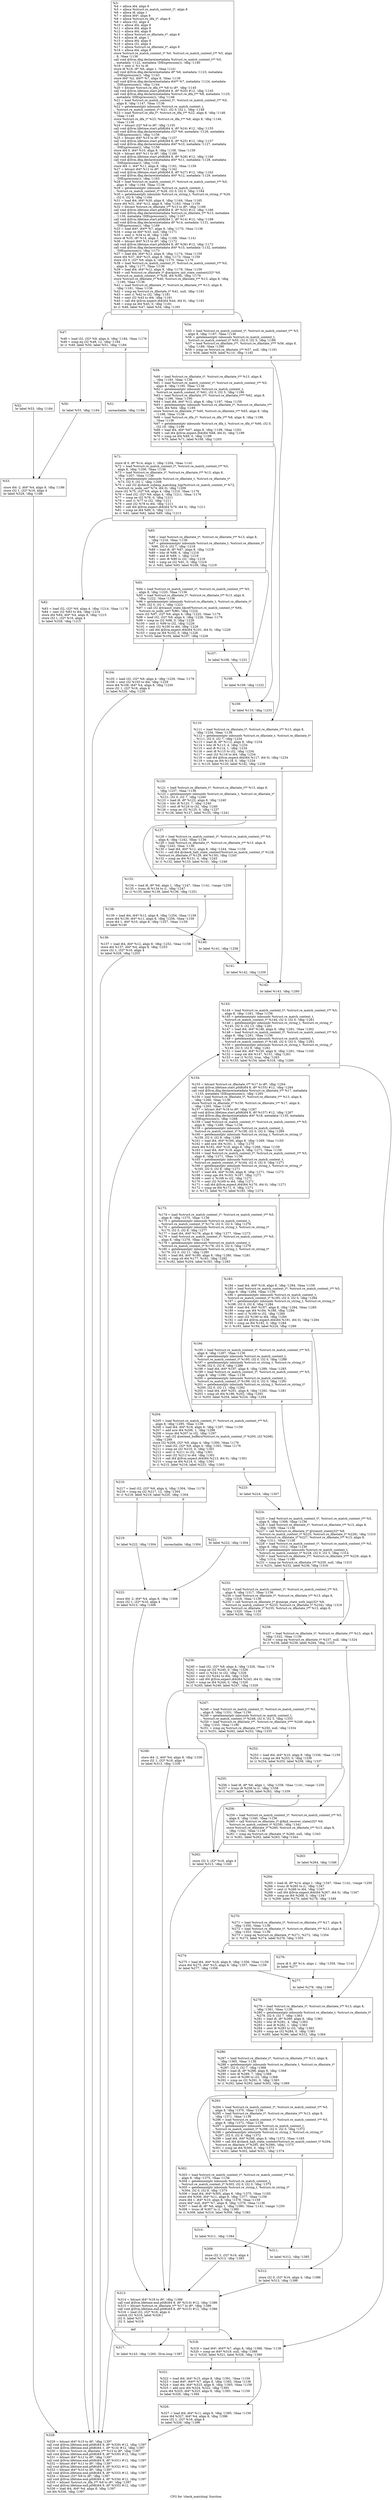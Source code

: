 digraph "CFG for 'check_matching' function" {
	label="CFG for 'check_matching' function";

	Node0xde65c0 [shape=record,label="{%3:\l  %4 = alloca i64, align 8\l  %5 = alloca %struct.re_match_context_t*, align 8\l  %6 = alloca i8, align 1\l  %7 = alloca i64*, align 8\l  %8 = alloca %struct.re_dfa_t*, align 8\l  %9 = alloca i32, align 4\l  %10 = alloca i64, align 8\l  %11 = alloca i64, align 8\l  %12 = alloca i64, align 8\l  %13 = alloca %struct.re_dfastate_t*, align 8\l  %14 = alloca i8, align 1\l  %15 = alloca i64, align 8\l  %16 = alloca i32, align 4\l  %17 = alloca %struct.re_dfastate_t*, align 8\l  %18 = alloca i64, align 8\l  store %struct.re_match_context_t* %0, %struct.re_match_context_t** %5, align\l... 8, !tbaa !1136\l  call void @llvm.dbg.declare(metadata %struct.re_match_context_t** %5,\l... metadata !1122, metadata !DIExpression()), !dbg !1140\l  %19 = zext i1 %1 to i8\l  store i8 %19, i8* %6, align 1, !tbaa !1141\l  call void @llvm.dbg.declare(metadata i8* %6, metadata !1123, metadata\l... !DIExpression()), !dbg !1143\l  store i64* %2, i64** %7, align 8, !tbaa !1136\l  call void @llvm.dbg.declare(metadata i64** %7, metadata !1124, metadata\l... !DIExpression()), !dbg !1144\l  %20 = bitcast %struct.re_dfa_t** %8 to i8*, !dbg !1145\l  call void @llvm.lifetime.start.p0i8(i64 8, i8* %20) #12, !dbg !1145\l  call void @llvm.dbg.declare(metadata %struct.re_dfa_t** %8, metadata !1125,\l... metadata !DIExpression()), !dbg !1146\l  %21 = load %struct.re_match_context_t*, %struct.re_match_context_t** %5,\l... align 8, !dbg !1147, !tbaa !1136\l  %22 = getelementptr inbounds %struct.re_match_context_t,\l... %struct.re_match_context_t* %21, i32 0, i32 1, !dbg !1148\l  %23 = load %struct.re_dfa_t*, %struct.re_dfa_t** %22, align 8, !dbg !1148,\l... !tbaa !1149\l  store %struct.re_dfa_t* %23, %struct.re_dfa_t** %8, align 8, !dbg !1146,\l... !tbaa !1136\l  %24 = bitcast i32* %9 to i8*, !dbg !1155\l  call void @llvm.lifetime.start.p0i8(i64 4, i8* %24) #12, !dbg !1155\l  call void @llvm.dbg.declare(metadata i32* %9, metadata !1126, metadata\l... !DIExpression()), !dbg !1156\l  %25 = bitcast i64* %10 to i8*, !dbg !1157\l  call void @llvm.lifetime.start.p0i8(i64 8, i8* %25) #12, !dbg !1157\l  call void @llvm.dbg.declare(metadata i64* %10, metadata !1127, metadata\l... !DIExpression()), !dbg !1158\l  store i64 0, i64* %10, align 8, !dbg !1158, !tbaa !1159\l  %26 = bitcast i64* %11 to i8*, !dbg !1160\l  call void @llvm.lifetime.start.p0i8(i64 8, i8* %26) #12, !dbg !1160\l  call void @llvm.dbg.declare(metadata i64* %11, metadata !1128, metadata\l... !DIExpression()), !dbg !1161\l  store i64 -1, i64* %11, align 8, !dbg !1161, !tbaa !1159\l  %27 = bitcast i64* %12 to i8*, !dbg !1162\l  call void @llvm.lifetime.start.p0i8(i64 8, i8* %27) #12, !dbg !1162\l  call void @llvm.dbg.declare(metadata i64* %12, metadata !1129, metadata\l... !DIExpression()), !dbg !1163\l  %28 = load %struct.re_match_context_t*, %struct.re_match_context_t** %5,\l... align 8, !dbg !1164, !tbaa !1136\l  %29 = getelementptr inbounds %struct.re_match_context_t,\l... %struct.re_match_context_t* %28, i32 0, i32 0, !dbg !1164\l  %30 = getelementptr inbounds %struct.re_string_t, %struct.re_string_t* %29,\l... i32 0, i32 9, !dbg !1164\l  %31 = load i64, i64* %30, align 8, !dbg !1164, !tbaa !1165\l  store i64 %31, i64* %12, align 8, !dbg !1163, !tbaa !1159\l  %32 = bitcast %struct.re_dfastate_t** %13 to i8*, !dbg !1166\l  call void @llvm.lifetime.start.p0i8(i64 8, i8* %32) #12, !dbg !1166\l  call void @llvm.dbg.declare(metadata %struct.re_dfastate_t** %13, metadata\l... !1130, metadata !DIExpression()), !dbg !1167\l  call void @llvm.lifetime.start.p0i8(i64 1, i8* %14) #12, !dbg !1168\l  call void @llvm.dbg.declare(metadata i8* %14, metadata !1131, metadata\l... !DIExpression()), !dbg !1169\l  %33 = load i64*, i64** %7, align 8, !dbg !1170, !tbaa !1136\l  %34 = icmp ne i64* %33, null, !dbg !1171\l  %35 = zext i1 %34 to i8, !dbg !1169\l  store i8 %35, i8* %14, align 1, !dbg !1169, !tbaa !1141\l  %36 = bitcast i64* %15 to i8*, !dbg !1172\l  call void @llvm.lifetime.start.p0i8(i64 8, i8* %36) #12, !dbg !1172\l  call void @llvm.dbg.declare(metadata i64* %15, metadata !1132, metadata\l... !DIExpression()), !dbg !1173\l  %37 = load i64, i64* %12, align 8, !dbg !1174, !tbaa !1159\l  store i64 %37, i64* %15, align 8, !dbg !1173, !tbaa !1159\l  store i32 0, i32* %9, align 4, !dbg !1175, !tbaa !1176\l  %38 = load %struct.re_match_context_t*, %struct.re_match_context_t** %5,\l... align 8, !dbg !1177, !tbaa !1136\l  %39 = load i64, i64* %12, align 8, !dbg !1178, !tbaa !1159\l  %40 = call %struct.re_dfastate_t* @acquire_init_state_context(i32* %9,\l... %struct.re_match_context_t* %38, i64 %39), !dbg !1179\l  store %struct.re_dfastate_t* %40, %struct.re_dfastate_t** %13, align 8, !dbg\l... !1180, !tbaa !1136\l  %41 = load %struct.re_dfastate_t*, %struct.re_dfastate_t** %13, align 8,\l... !dbg !1181, !tbaa !1136\l  %42 = icmp eq %struct.re_dfastate_t* %41, null, !dbg !1181\l  %43 = zext i1 %42 to i32, !dbg !1181\l  %44 = sext i32 %43 to i64, !dbg !1181\l  %45 = call i64 @llvm.expect.i64(i64 %44, i64 0), !dbg !1181\l  %46 = icmp ne i64 %45, 0, !dbg !1181\l  br i1 %46, label %47, label %54, !dbg !1183\l|{<s0>T|<s1>F}}"];
	Node0xde65c0:s0 -> Node0xdb6fd0;
	Node0xde65c0:s1 -> Node0xde6610;
	Node0xdb6fd0 [shape=record,label="{%47:\l\l  %48 = load i32, i32* %9, align 4, !dbg !1184, !tbaa !1176\l  %49 = icmp eq i32 %48, 12, !dbg !1184\l  br i1 %49, label %50, label %51, !dbg !1184\l|{<s0>T|<s1>F}}"];
	Node0xdb6fd0:s0 -> Node0xdb7020;
	Node0xdb6fd0:s1 -> Node0xdb7070;
	Node0xdb7020 [shape=record,label="{%50:\l\l  br label %53, !dbg !1184\l}"];
	Node0xdb7020 -> Node0xdb7110;
	Node0xdb7070 [shape=record,label="{%51:\l\l  unreachable, !dbg !1184\l}"];
	Node0xdb70c0 [shape=record,label="{%52:                                                  \l  br label %53, !dbg !1184\l}"];
	Node0xdb70c0 -> Node0xdb7110;
	Node0xdb7110 [shape=record,label="{%53:\l\l  store i64 -2, i64* %4, align 8, !dbg !1186\l  store i32 1, i32* %16, align 4\l  br label %328, !dbg !1186\l}"];
	Node0xdb7110 -> Node0xde78d0;
	Node0xde6610 [shape=record,label="{%54:\l\l  %55 = load %struct.re_match_context_t*, %struct.re_match_context_t** %5,\l... align 8, !dbg !1187, !tbaa !1136\l  %56 = getelementptr inbounds %struct.re_match_context_t,\l... %struct.re_match_context_t* %55, i32 0, i32 5, !dbg !1189\l  %57 = load %struct.re_dfastate_t**, %struct.re_dfastate_t*** %56, align 8,\l... !dbg !1189, !tbaa !1190\l  %58 = icmp ne %struct.re_dfastate_t** %57, null, !dbg !1191\l  br i1 %58, label %59, label %110, !dbg !1192\l|{<s0>T|<s1>F}}"];
	Node0xde6610:s0 -> Node0xde6660;
	Node0xde6610:s1 -> Node0xde6930;
	Node0xde6660 [shape=record,label="{%59:\l\l  %60 = load %struct.re_dfastate_t*, %struct.re_dfastate_t** %13, align 8,\l... !dbg !1193, !tbaa !1136\l  %61 = load %struct.re_match_context_t*, %struct.re_match_context_t** %5,\l... align 8, !dbg !1195, !tbaa !1136\l  %62 = getelementptr inbounds %struct.re_match_context_t,\l... %struct.re_match_context_t* %61, i32 0, i32 5, !dbg !1196\l  %63 = load %struct.re_dfastate_t**, %struct.re_dfastate_t*** %62, align 8,\l... !dbg !1196, !tbaa !1190\l  %64 = load i64, i64* %12, align 8, !dbg !1197, !tbaa !1159\l  %65 = getelementptr inbounds %struct.re_dfastate_t*, %struct.re_dfastate_t**\l... %63, i64 %64, !dbg !1195\l  store %struct.re_dfastate_t* %60, %struct.re_dfastate_t** %65, align 8, !dbg\l... !1198, !tbaa !1136\l  %66 = load %struct.re_dfa_t*, %struct.re_dfa_t** %8, align 8, !dbg !1199,\l... !tbaa !1136\l  %67 = getelementptr inbounds %struct.re_dfa_t, %struct.re_dfa_t* %66, i32 0,\l... i32 19, !dbg !1199\l  %68 = load i64, i64* %67, align 8, !dbg !1199, !tbaa !1201\l  %69 = call i64 @llvm.expect.i64(i64 %68, i64 0), !dbg !1199\l  %70 = icmp ne i64 %69, 0, !dbg !1199\l  br i1 %70, label %71, label %109, !dbg !1203\l|{<s0>T|<s1>F}}"];
	Node0xde6660:s0 -> Node0xde66b0;
	Node0xde6660:s1 -> Node0xde68e0;
	Node0xde66b0 [shape=record,label="{%71:\l\l  store i8 0, i8* %14, align 1, !dbg !1204, !tbaa !1141\l  %72 = load %struct.re_match_context_t*, %struct.re_match_context_t** %5,\l... align 8, !dbg !1206, !tbaa !1136\l  %73 = load %struct.re_dfastate_t*, %struct.re_dfastate_t** %13, align 8,\l... !dbg !1207, !tbaa !1136\l  %74 = getelementptr inbounds %struct.re_dfastate_t, %struct.re_dfastate_t*\l... %73, i32 0, i32 1, !dbg !1208\l  %75 = call i32 @check_subexp_matching_top(%struct.re_match_context_t* %72,\l... %struct.re_node_set* %74, i64 0), !dbg !1209\l  store i32 %75, i32* %9, align 4, !dbg !1210, !tbaa !1176\l  %76 = load i32, i32* %9, align 4, !dbg !1211, !tbaa !1176\l  %77 = icmp ne i32 %76, 0, !dbg !1211\l  %78 = zext i1 %77 to i32, !dbg !1211\l  %79 = sext i32 %78 to i64, !dbg !1211\l  %80 = call i64 @llvm.expect.i64(i64 %79, i64 0), !dbg !1211\l  %81 = icmp ne i64 %80, 0, !dbg !1211\l  br i1 %81, label %82, label %85, !dbg !1213\l|{<s0>T|<s1>F}}"];
	Node0xde66b0:s0 -> Node0xde6700;
	Node0xde66b0:s1 -> Node0xde6750;
	Node0xde6700 [shape=record,label="{%82:\l\l  %83 = load i32, i32* %9, align 4, !dbg !1214, !tbaa !1176\l  %84 = sext i32 %83 to i64, !dbg !1214\l  store i64 %84, i64* %4, align 8, !dbg !1215\l  store i32 1, i32* %16, align 4\l  br label %328, !dbg !1215\l}"];
	Node0xde6700 -> Node0xde78d0;
	Node0xde6750 [shape=record,label="{%85:\l\l  %86 = load %struct.re_dfastate_t*, %struct.re_dfastate_t** %13, align 8,\l... !dbg !1216, !tbaa !1136\l  %87 = getelementptr inbounds %struct.re_dfastate_t, %struct.re_dfastate_t*\l... %86, i32 0, i32 7, !dbg !1218\l  %88 = load i8, i8* %87, align 8, !dbg !1218\l  %89 = lshr i8 %88, 6, !dbg !1218\l  %90 = and i8 %89, 1, !dbg !1218\l  %91 = zext i8 %90 to i32, !dbg !1218\l  %92 = icmp ne i32 %91, 0, !dbg !1216\l  br i1 %92, label %93, label %108, !dbg !1219\l|{<s0>T|<s1>F}}"];
	Node0xde6750:s0 -> Node0xde67a0;
	Node0xde6750:s1 -> Node0xde6890;
	Node0xde67a0 [shape=record,label="{%93:\l\l  %94 = load %struct.re_match_context_t*, %struct.re_match_context_t** %5,\l... align 8, !dbg !1220, !tbaa !1136\l  %95 = load %struct.re_dfastate_t*, %struct.re_dfastate_t** %13, align 8,\l... !dbg !1222, !tbaa !1136\l  %96 = getelementptr inbounds %struct.re_dfastate_t, %struct.re_dfastate_t*\l... %95, i32 0, i32 1, !dbg !1223\l  %97 = call i32 @transit_state_bkref(%struct.re_match_context_t* %94,\l... %struct.re_node_set* %96), !dbg !1224\l  store i32 %97, i32* %9, align 4, !dbg !1225, !tbaa !1176\l  %98 = load i32, i32* %9, align 4, !dbg !1226, !tbaa !1176\l  %99 = icmp ne i32 %98, 0, !dbg !1226\l  %100 = zext i1 %99 to i32, !dbg !1226\l  %101 = sext i32 %100 to i64, !dbg !1226\l  %102 = call i64 @llvm.expect.i64(i64 %101, i64 0), !dbg !1226\l  %103 = icmp ne i64 %102, 0, !dbg !1226\l  br i1 %103, label %104, label %107, !dbg !1228\l|{<s0>T|<s1>F}}"];
	Node0xde67a0:s0 -> Node0xde67f0;
	Node0xde67a0:s1 -> Node0xde6840;
	Node0xde67f0 [shape=record,label="{%104:\l\l  %105 = load i32, i32* %9, align 4, !dbg !1229, !tbaa !1176\l  %106 = sext i32 %105 to i64, !dbg !1229\l  store i64 %106, i64* %4, align 8, !dbg !1230\l  store i32 1, i32* %16, align 4\l  br label %328, !dbg !1230\l}"];
	Node0xde67f0 -> Node0xde78d0;
	Node0xde6840 [shape=record,label="{%107:\l\l  br label %108, !dbg !1231\l}"];
	Node0xde6840 -> Node0xde6890;
	Node0xde6890 [shape=record,label="{%108:\l\l  br label %109, !dbg !1232\l}"];
	Node0xde6890 -> Node0xde68e0;
	Node0xde68e0 [shape=record,label="{%109:\l\l  br label %110, !dbg !1233\l}"];
	Node0xde68e0 -> Node0xde6930;
	Node0xde6930 [shape=record,label="{%110:\l\l  %111 = load %struct.re_dfastate_t*, %struct.re_dfastate_t** %13, align 8,\l... !dbg !1234, !tbaa !1136\l  %112 = getelementptr inbounds %struct.re_dfastate_t, %struct.re_dfastate_t*\l... %111, i32 0, i32 7, !dbg !1234\l  %113 = load i8, i8* %112, align 8, !dbg !1234\l  %114 = lshr i8 %113, 4, !dbg !1234\l  %115 = and i8 %114, 1, !dbg !1234\l  %116 = zext i8 %115 to i32, !dbg !1234\l  %117 = zext i32 %116 to i64, !dbg !1234\l  %118 = call i64 @llvm.expect.i64(i64 %117, i64 0), !dbg !1234\l  %119 = icmp ne i64 %118, 0, !dbg !1234\l  br i1 %119, label %120, label %142, !dbg !1236\l|{<s0>T|<s1>F}}"];
	Node0xde6930:s0 -> Node0xde6980;
	Node0xde6930:s1 -> Node0xde6bb0;
	Node0xde6980 [shape=record,label="{%120:\l\l  %121 = load %struct.re_dfastate_t*, %struct.re_dfastate_t** %13, align 8,\l... !dbg !1237, !tbaa !1136\l  %122 = getelementptr inbounds %struct.re_dfastate_t, %struct.re_dfastate_t*\l... %121, i32 0, i32 7, !dbg !1240\l  %123 = load i8, i8* %122, align 8, !dbg !1240\l  %124 = lshr i8 %123, 7, !dbg !1240\l  %125 = zext i8 %124 to i32, !dbg !1240\l  %126 = icmp ne i32 %125, 0, !dbg !1237\l  br i1 %126, label %127, label %133, !dbg !1241\l|{<s0>T|<s1>F}}"];
	Node0xde6980:s0 -> Node0xde69d0;
	Node0xde6980:s1 -> Node0xde6a20;
	Node0xde69d0 [shape=record,label="{%127:\l\l  %128 = load %struct.re_match_context_t*, %struct.re_match_context_t** %5,\l... align 8, !dbg !1242, !tbaa !1136\l  %129 = load %struct.re_dfastate_t*, %struct.re_dfastate_t** %13, align 8,\l... !dbg !1243, !tbaa !1136\l  %130 = load i64, i64* %12, align 8, !dbg !1244, !tbaa !1159\l  %131 = call i64 @check_halt_state_context(%struct.re_match_context_t* %128,\l... %struct.re_dfastate_t* %129, i64 %130), !dbg !1245\l  %132 = icmp ne i64 %131, 0, !dbg !1245\l  br i1 %132, label %133, label %141, !dbg !1246\l|{<s0>T|<s1>F}}"];
	Node0xde69d0:s0 -> Node0xde6a20;
	Node0xde69d0:s1 -> Node0xde6b60;
	Node0xde6a20 [shape=record,label="{%133:\l\l  %134 = load i8, i8* %6, align 1, !dbg !1247, !tbaa !1141, !range !1250\l  %135 = trunc i8 %134 to i1, !dbg !1247\l  br i1 %135, label %138, label %136, !dbg !1251\l|{<s0>T|<s1>F}}"];
	Node0xde6a20:s0 -> Node0xde6ac0;
	Node0xde6a20:s1 -> Node0xde6a70;
	Node0xde6a70 [shape=record,label="{%136:\l\l  %137 = load i64, i64* %12, align 8, !dbg !1252, !tbaa !1159\l  store i64 %137, i64* %4, align 8, !dbg !1253\l  store i32 1, i32* %16, align 4\l  br label %328, !dbg !1253\l}"];
	Node0xde6a70 -> Node0xde78d0;
	Node0xde6ac0 [shape=record,label="{%138:\l\l  %139 = load i64, i64* %12, align 8, !dbg !1254, !tbaa !1159\l  store i64 %139, i64* %11, align 8, !dbg !1256, !tbaa !1159\l  store i64 1, i64* %10, align 8, !dbg !1257, !tbaa !1159\l  br label %140\l}"];
	Node0xde6ac0 -> Node0xde6b10;
	Node0xde6b10 [shape=record,label="{%140:\l\l  br label %141, !dbg !1258\l}"];
	Node0xde6b10 -> Node0xde6b60;
	Node0xde6b60 [shape=record,label="{%141:\l\l  br label %142, !dbg !1259\l}"];
	Node0xde6b60 -> Node0xde6bb0;
	Node0xde6bb0 [shape=record,label="{%142:\l\l  br label %143, !dbg !1260\l}"];
	Node0xde6bb0 -> Node0xde6c00;
	Node0xde6c00 [shape=record,label="{%143:\l\l  %144 = load %struct.re_match_context_t*, %struct.re_match_context_t** %5,\l... align 8, !dbg !1261, !tbaa !1136\l  %145 = getelementptr inbounds %struct.re_match_context_t,\l... %struct.re_match_context_t* %144, i32 0, i32 0, !dbg !1261\l  %146 = getelementptr inbounds %struct.re_string_t, %struct.re_string_t*\l... %145, i32 0, i32 13, !dbg !1261\l  %147 = load i64, i64* %146, align 8, !dbg !1261, !tbaa !1262\l  %148 = load %struct.re_match_context_t*, %struct.re_match_context_t** %5,\l... align 8, !dbg !1261, !tbaa !1136\l  %149 = getelementptr inbounds %struct.re_match_context_t,\l... %struct.re_match_context_t* %148, i32 0, i32 0, !dbg !1261\l  %150 = getelementptr inbounds %struct.re_string_t, %struct.re_string_t*\l... %149, i32 0, i32 9, !dbg !1261\l  %151 = load i64, i64* %150, align 8, !dbg !1261, !tbaa !1165\l  %152 = icmp sle i64 %147, %151, !dbg !1261\l  %153 = xor i1 %152, true, !dbg !1263\l  br i1 %153, label %154, label %318, !dbg !1260\l|{<s0>T|<s1>F}}"];
	Node0xde6c00:s0 -> Node0xde6c50;
	Node0xde6c00:s1 -> Node0xde77e0;
	Node0xde6c50 [shape=record,label="{%154:\l\l  %155 = bitcast %struct.re_dfastate_t** %17 to i8*, !dbg !1264\l  call void @llvm.lifetime.start.p0i8(i64 8, i8* %155) #12, !dbg !1264\l  call void @llvm.dbg.declare(metadata %struct.re_dfastate_t** %17, metadata\l... !1133, metadata !DIExpression()), !dbg !1265\l  %156 = load %struct.re_dfastate_t*, %struct.re_dfastate_t** %13, align 8,\l... !dbg !1266, !tbaa !1136\l  store %struct.re_dfastate_t* %156, %struct.re_dfastate_t** %17, align 8,\l... !dbg !1265, !tbaa !1136\l  %157 = bitcast i64* %18 to i8*, !dbg !1267\l  call void @llvm.lifetime.start.p0i8(i64 8, i8* %157) #12, !dbg !1267\l  call void @llvm.dbg.declare(metadata i64* %18, metadata !1135, metadata\l... !DIExpression()), !dbg !1268\l  %158 = load %struct.re_match_context_t*, %struct.re_match_context_t** %5,\l... align 8, !dbg !1269, !tbaa !1136\l  %159 = getelementptr inbounds %struct.re_match_context_t,\l... %struct.re_match_context_t* %158, i32 0, i32 0, !dbg !1269\l  %160 = getelementptr inbounds %struct.re_string_t, %struct.re_string_t*\l... %159, i32 0, i32 9, !dbg !1269\l  %161 = load i64, i64* %160, align 8, !dbg !1269, !tbaa !1165\l  %162 = add nsw i64 %161, 1, !dbg !1270\l  store i64 %162, i64* %18, align 8, !dbg !1268, !tbaa !1159\l  %163 = load i64, i64* %18, align 8, !dbg !1271, !tbaa !1159\l  %164 = load %struct.re_match_context_t*, %struct.re_match_context_t** %5,\l... align 8, !dbg !1271, !tbaa !1136\l  %165 = getelementptr inbounds %struct.re_match_context_t,\l... %struct.re_match_context_t* %164, i32 0, i32 0, !dbg !1271\l  %166 = getelementptr inbounds %struct.re_string_t, %struct.re_string_t*\l... %165, i32 0, i32 8, !dbg !1271\l  %167 = load i64, i64* %166, align 8, !dbg !1271, !tbaa !1273\l  %168 = icmp sge i64 %163, %167, !dbg !1271\l  %169 = zext i1 %168 to i32, !dbg !1271\l  %170 = sext i32 %169 to i64, !dbg !1271\l  %171 = call i64 @llvm.expect.i64(i64 %170, i64 0), !dbg !1271\l  %172 = icmp ne i64 %171, 0, !dbg !1271\l  br i1 %172, label %173, label %183, !dbg !1274\l|{<s0>T|<s1>F}}"];
	Node0xde6c50:s0 -> Node0xde6ca0;
	Node0xde6c50:s1 -> Node0xde6cf0;
	Node0xde6ca0 [shape=record,label="{%173:\l\l  %174 = load %struct.re_match_context_t*, %struct.re_match_context_t** %5,\l... align 8, !dbg !1275, !tbaa !1136\l  %175 = getelementptr inbounds %struct.re_match_context_t,\l... %struct.re_match_context_t* %174, i32 0, i32 0, !dbg !1276\l  %176 = getelementptr inbounds %struct.re_string_t, %struct.re_string_t*\l... %175, i32 0, i32 8, !dbg !1277\l  %177 = load i64, i64* %176, align 8, !dbg !1277, !tbaa !1273\l  %178 = load %struct.re_match_context_t*, %struct.re_match_context_t** %5,\l... align 8, !dbg !1278, !tbaa !1136\l  %179 = getelementptr inbounds %struct.re_match_context_t,\l... %struct.re_match_context_t* %178, i32 0, i32 0, !dbg !1279\l  %180 = getelementptr inbounds %struct.re_string_t, %struct.re_string_t*\l... %179, i32 0, i32 11, !dbg !1280\l  %181 = load i64, i64* %180, align 8, !dbg !1280, !tbaa !1281\l  %182 = icmp slt i64 %177, %181, !dbg !1282\l  br i1 %182, label %204, label %183, !dbg !1283\l|{<s0>T|<s1>F}}"];
	Node0xde6ca0:s0 -> Node0xde6d90;
	Node0xde6ca0:s1 -> Node0xde6cf0;
	Node0xde6cf0 [shape=record,label="{%183:\l\l  %184 = load i64, i64* %18, align 8, !dbg !1284, !tbaa !1159\l  %185 = load %struct.re_match_context_t*, %struct.re_match_context_t** %5,\l... align 8, !dbg !1284, !tbaa !1136\l  %186 = getelementptr inbounds %struct.re_match_context_t,\l... %struct.re_match_context_t* %185, i32 0, i32 0, !dbg !1284\l  %187 = getelementptr inbounds %struct.re_string_t, %struct.re_string_t*\l... %186, i32 0, i32 6, !dbg !1284\l  %188 = load i64, i64* %187, align 8, !dbg !1284, !tbaa !1285\l  %189 = icmp sge i64 %184, %188, !dbg !1284\l  %190 = zext i1 %189 to i32, !dbg !1284\l  %191 = sext i32 %190 to i64, !dbg !1284\l  %192 = call i64 @llvm.expect.i64(i64 %191, i64 0), !dbg !1284\l  %193 = icmp ne i64 %192, 0, !dbg !1284\l  br i1 %193, label %194, label %224, !dbg !1286\l|{<s0>T|<s1>F}}"];
	Node0xde6cf0:s0 -> Node0xde6d40;
	Node0xde6cf0:s1 -> Node0xde6fc0;
	Node0xde6d40 [shape=record,label="{%194:\l\l  %195 = load %struct.re_match_context_t*, %struct.re_match_context_t** %5,\l... align 8, !dbg !1287, !tbaa !1136\l  %196 = getelementptr inbounds %struct.re_match_context_t,\l... %struct.re_match_context_t* %195, i32 0, i32 0, !dbg !1288\l  %197 = getelementptr inbounds %struct.re_string_t, %struct.re_string_t*\l... %196, i32 0, i32 6, !dbg !1289\l  %198 = load i64, i64* %197, align 8, !dbg !1289, !tbaa !1285\l  %199 = load %struct.re_match_context_t*, %struct.re_match_context_t** %5,\l... align 8, !dbg !1290, !tbaa !1136\l  %200 = getelementptr inbounds %struct.re_match_context_t,\l... %struct.re_match_context_t* %199, i32 0, i32 0, !dbg !1291\l  %201 = getelementptr inbounds %struct.re_string_t, %struct.re_string_t*\l... %200, i32 0, i32 11, !dbg !1292\l  %202 = load i64, i64* %201, align 8, !dbg !1292, !tbaa !1281\l  %203 = icmp slt i64 %198, %202, !dbg !1293\l  br i1 %203, label %204, label %224, !dbg !1294\l|{<s0>T|<s1>F}}"];
	Node0xde6d40:s0 -> Node0xde6d90;
	Node0xde6d40:s1 -> Node0xde6fc0;
	Node0xde6d90 [shape=record,label="{%204:\l\l  %205 = load %struct.re_match_context_t*, %struct.re_match_context_t** %5,\l... align 8, !dbg !1295, !tbaa !1136\l  %206 = load i64, i64* %18, align 8, !dbg !1297, !tbaa !1159\l  %207 = add nsw i64 %206, 1, !dbg !1298\l  %208 = trunc i64 %207 to i32, !dbg !1297\l  %209 = call i32 @extend_buffers(%struct.re_match_context_t* %205, i32 %208),\l... !dbg !1299\l  store i32 %209, i32* %9, align 4, !dbg !1300, !tbaa !1176\l  %210 = load i32, i32* %9, align 4, !dbg !1301, !tbaa !1176\l  %211 = icmp ne i32 %210, 0, !dbg !1301\l  %212 = zext i1 %211 to i32, !dbg !1301\l  %213 = sext i32 %212 to i64, !dbg !1301\l  %214 = call i64 @llvm.expect.i64(i64 %213, i64 0), !dbg !1301\l  %215 = icmp ne i64 %214, 0, !dbg !1301\l  br i1 %215, label %216, label %223, !dbg !1303\l|{<s0>T|<s1>F}}"];
	Node0xde6d90:s0 -> Node0xde6de0;
	Node0xde6d90:s1 -> Node0xde6f70;
	Node0xde6de0 [shape=record,label="{%216:\l\l  %217 = load i32, i32* %9, align 4, !dbg !1304, !tbaa !1176\l  %218 = icmp eq i32 %217, 12, !dbg !1304\l  br i1 %218, label %219, label %220, !dbg !1304\l|{<s0>T|<s1>F}}"];
	Node0xde6de0:s0 -> Node0xde6e30;
	Node0xde6de0:s1 -> Node0xde6e80;
	Node0xde6e30 [shape=record,label="{%219:\l\l  br label %222, !dbg !1304\l}"];
	Node0xde6e30 -> Node0xde6f20;
	Node0xde6e80 [shape=record,label="{%220:\l\l  unreachable, !dbg !1304\l}"];
	Node0xde6ed0 [shape=record,label="{%221:                                                  \l  br label %222, !dbg !1304\l}"];
	Node0xde6ed0 -> Node0xde6f20;
	Node0xde6f20 [shape=record,label="{%222:\l\l  store i64 -2, i64* %4, align 8, !dbg !1306\l  store i32 1, i32* %16, align 4\l  br label %313, !dbg !1306\l}"];
	Node0xde6f20 -> Node0xde7740;
	Node0xde6f70 [shape=record,label="{%223:\l\l  br label %224, !dbg !1307\l}"];
	Node0xde6f70 -> Node0xde6fc0;
	Node0xde6fc0 [shape=record,label="{%224:\l\l  %225 = load %struct.re_match_context_t*, %struct.re_match_context_t** %5,\l... align 8, !dbg !1308, !tbaa !1136\l  %226 = load %struct.re_dfastate_t*, %struct.re_dfastate_t** %13, align 8,\l... !dbg !1309, !tbaa !1136\l  %227 = call %struct.re_dfastate_t* @transit_state(i32* %9,\l... %struct.re_match_context_t* %225, %struct.re_dfastate_t* %226), !dbg !1310\l  store %struct.re_dfastate_t* %227, %struct.re_dfastate_t** %13, align 8,\l... !dbg !1311, !tbaa !1136\l  %228 = load %struct.re_match_context_t*, %struct.re_match_context_t** %5,\l... align 8, !dbg !1312, !tbaa !1136\l  %229 = getelementptr inbounds %struct.re_match_context_t,\l... %struct.re_match_context_t* %228, i32 0, i32 5, !dbg !1314\l  %230 = load %struct.re_dfastate_t**, %struct.re_dfastate_t*** %229, align 8,\l... !dbg !1314, !tbaa !1190\l  %231 = icmp ne %struct.re_dfastate_t** %230, null, !dbg !1315\l  br i1 %231, label %232, label %236, !dbg !1316\l|{<s0>T|<s1>F}}"];
	Node0xde6fc0:s0 -> Node0xde7010;
	Node0xde6fc0:s1 -> Node0xde7060;
	Node0xde7010 [shape=record,label="{%232:\l\l  %233 = load %struct.re_match_context_t*, %struct.re_match_context_t** %5,\l... align 8, !dbg !1317, !tbaa !1136\l  %234 = load %struct.re_dfastate_t*, %struct.re_dfastate_t** %13, align 8,\l... !dbg !1318, !tbaa !1136\l  %235 = call %struct.re_dfastate_t* @merge_state_with_log(i32* %9,\l... %struct.re_match_context_t* %233, %struct.re_dfastate_t* %234), !dbg !1319\l  store %struct.re_dfastate_t* %235, %struct.re_dfastate_t** %13, align 8,\l... !dbg !1320, !tbaa !1136\l  br label %236, !dbg !1321\l}"];
	Node0xde7010 -> Node0xde7060;
	Node0xde7060 [shape=record,label="{%236:\l\l  %237 = load %struct.re_dfastate_t*, %struct.re_dfastate_t** %13, align 8,\l... !dbg !1322, !tbaa !1136\l  %238 = icmp eq %struct.re_dfastate_t* %237, null, !dbg !1324\l  br i1 %238, label %239, label %264, !dbg !1325\l|{<s0>T|<s1>F}}"];
	Node0xde7060:s0 -> Node0xde70b0;
	Node0xde7060:s1 -> Node0xde7330;
	Node0xde70b0 [shape=record,label="{%239:\l\l  %240 = load i32, i32* %9, align 4, !dbg !1326, !tbaa !1176\l  %241 = icmp ne i32 %240, 0, !dbg !1326\l  %242 = zext i1 %241 to i32, !dbg !1326\l  %243 = sext i32 %242 to i64, !dbg !1326\l  %244 = call i64 @llvm.expect.i64(i64 %243, i64 0), !dbg !1326\l  %245 = icmp ne i64 %244, 0, !dbg !1326\l  br i1 %245, label %246, label %247, !dbg !1329\l|{<s0>T|<s1>F}}"];
	Node0xde70b0:s0 -> Node0xde7100;
	Node0xde70b0:s1 -> Node0xde7150;
	Node0xde7100 [shape=record,label="{%246:\l\l  store i64 -2, i64* %4, align 8, !dbg !1330\l  store i32 1, i32* %16, align 4\l  br label %313, !dbg !1330\l}"];
	Node0xde7100 -> Node0xde7740;
	Node0xde7150 [shape=record,label="{%247:\l\l  %248 = load %struct.re_match_context_t*, %struct.re_match_context_t** %5,\l... align 8, !dbg !1331, !tbaa !1136\l  %249 = getelementptr inbounds %struct.re_match_context_t,\l... %struct.re_match_context_t* %248, i32 0, i32 5, !dbg !1333\l  %250 = load %struct.re_dfastate_t**, %struct.re_dfastate_t*** %249, align 8,\l... !dbg !1333, !tbaa !1190\l  %251 = icmp eq %struct.re_dfastate_t** %250, null, !dbg !1334\l  br i1 %251, label %262, label %252, !dbg !1335\l|{<s0>T|<s1>F}}"];
	Node0xde7150:s0 -> Node0xde7290;
	Node0xde7150:s1 -> Node0xde71a0;
	Node0xde71a0 [shape=record,label="{%252:\l\l  %253 = load i64, i64* %10, align 8, !dbg !1336, !tbaa !1159\l  %254 = icmp ne i64 %253, 0, !dbg !1336\l  br i1 %254, label %255, label %258, !dbg !1337\l|{<s0>T|<s1>F}}"];
	Node0xde71a0:s0 -> Node0xde71f0;
	Node0xde71a0:s1 -> Node0xde7240;
	Node0xde71f0 [shape=record,label="{%255:\l\l  %256 = load i8, i8* %6, align 1, !dbg !1338, !tbaa !1141, !range !1250\l  %257 = trunc i8 %256 to i1, !dbg !1338\l  br i1 %257, label %258, label %262, !dbg !1339\l|{<s0>T|<s1>F}}"];
	Node0xde71f0:s0 -> Node0xde7240;
	Node0xde71f0:s1 -> Node0xde7290;
	Node0xde7240 [shape=record,label="{%258:\l\l  %259 = load %struct.re_match_context_t*, %struct.re_match_context_t** %5,\l... align 8, !dbg !1340, !tbaa !1136\l  %260 = call %struct.re_dfastate_t* @find_recover_state(i32* %9,\l... %struct.re_match_context_t* %259), !dbg !1341\l  store %struct.re_dfastate_t* %260, %struct.re_dfastate_t** %13, align 8,\l... !dbg !1342, !tbaa !1136\l  %261 = icmp eq %struct.re_dfastate_t* %260, null, !dbg !1343\l  br i1 %261, label %262, label %263, !dbg !1344\l|{<s0>T|<s1>F}}"];
	Node0xde7240:s0 -> Node0xde7290;
	Node0xde7240:s1 -> Node0xde72e0;
	Node0xde7290 [shape=record,label="{%262:\l\l  store i32 3, i32* %16, align 4\l  br label %313, !dbg !1345\l}"];
	Node0xde7290 -> Node0xde7740;
	Node0xde72e0 [shape=record,label="{%263:\l\l  br label %264, !dbg !1346\l}"];
	Node0xde72e0 -> Node0xde7330;
	Node0xde7330 [shape=record,label="{%264:\l\l  %265 = load i8, i8* %14, align 1, !dbg !1347, !tbaa !1141, !range !1250\l  %266 = trunc i8 %265 to i1, !dbg !1347\l  %267 = zext i1 %266 to i64, !dbg !1347\l  %268 = call i64 @llvm.expect.i64(i64 %267, i64 0), !dbg !1347\l  %269 = icmp ne i64 %268, 0, !dbg !1347\l  br i1 %269, label %270, label %278, !dbg !1349\l|{<s0>T|<s1>F}}"];
	Node0xde7330:s0 -> Node0xde7380;
	Node0xde7330:s1 -> Node0xde74c0;
	Node0xde7380 [shape=record,label="{%270:\l\l  %271 = load %struct.re_dfastate_t*, %struct.re_dfastate_t** %17, align 8,\l... !dbg !1350, !tbaa !1136\l  %272 = load %struct.re_dfastate_t*, %struct.re_dfastate_t** %13, align 8,\l... !dbg !1353, !tbaa !1136\l  %273 = icmp eq %struct.re_dfastate_t* %271, %272, !dbg !1354\l  br i1 %273, label %274, label %276, !dbg !1355\l|{<s0>T|<s1>F}}"];
	Node0xde7380:s0 -> Node0xde73d0;
	Node0xde7380:s1 -> Node0xde7420;
	Node0xde73d0 [shape=record,label="{%274:\l\l  %275 = load i64, i64* %18, align 8, !dbg !1356, !tbaa !1159\l  store i64 %275, i64* %15, align 8, !dbg !1357, !tbaa !1159\l  br label %277, !dbg !1358\l}"];
	Node0xde73d0 -> Node0xde7470;
	Node0xde7420 [shape=record,label="{%276:\l\l  store i8 0, i8* %14, align 1, !dbg !1359, !tbaa !1141\l  br label %277\l}"];
	Node0xde7420 -> Node0xde7470;
	Node0xde7470 [shape=record,label="{%277:\l\l  br label %278, !dbg !1360\l}"];
	Node0xde7470 -> Node0xde74c0;
	Node0xde74c0 [shape=record,label="{%278:\l\l  %279 = load %struct.re_dfastate_t*, %struct.re_dfastate_t** %13, align 8,\l... !dbg !1361, !tbaa !1136\l  %280 = getelementptr inbounds %struct.re_dfastate_t, %struct.re_dfastate_t*\l... %279, i32 0, i32 7, !dbg !1363\l  %281 = load i8, i8* %280, align 8, !dbg !1363\l  %282 = lshr i8 %281, 4, !dbg !1363\l  %283 = and i8 %282, 1, !dbg !1363\l  %284 = zext i8 %283 to i32, !dbg !1363\l  %285 = icmp ne i32 %284, 0, !dbg !1361\l  br i1 %285, label %286, label %312, !dbg !1364\l|{<s0>T|<s1>F}}"];
	Node0xde74c0:s0 -> Node0xde7510;
	Node0xde74c0:s1 -> Node0xde76f0;
	Node0xde7510 [shape=record,label="{%286:\l\l  %287 = load %struct.re_dfastate_t*, %struct.re_dfastate_t** %13, align 8,\l... !dbg !1365, !tbaa !1136\l  %288 = getelementptr inbounds %struct.re_dfastate_t, %struct.re_dfastate_t*\l... %287, i32 0, i32 7, !dbg !1368\l  %289 = load i8, i8* %288, align 8, !dbg !1368\l  %290 = lshr i8 %289, 7, !dbg !1368\l  %291 = zext i8 %290 to i32, !dbg !1368\l  %292 = icmp ne i32 %291, 0, !dbg !1365\l  br i1 %292, label %293, label %302, !dbg !1369\l|{<s0>T|<s1>F}}"];
	Node0xde7510:s0 -> Node0xde7560;
	Node0xde7510:s1 -> Node0xde75b0;
	Node0xde7560 [shape=record,label="{%293:\l\l  %294 = load %struct.re_match_context_t*, %struct.re_match_context_t** %5,\l... align 8, !dbg !1370, !tbaa !1136\l  %295 = load %struct.re_dfastate_t*, %struct.re_dfastate_t** %13, align 8,\l... !dbg !1371, !tbaa !1136\l  %296 = load %struct.re_match_context_t*, %struct.re_match_context_t** %5,\l... align 8, !dbg !1372, !tbaa !1136\l  %297 = getelementptr inbounds %struct.re_match_context_t,\l... %struct.re_match_context_t* %296, i32 0, i32 0, !dbg !1372\l  %298 = getelementptr inbounds %struct.re_string_t, %struct.re_string_t*\l... %297, i32 0, i32 9, !dbg !1372\l  %299 = load i64, i64* %298, align 8, !dbg !1372, !tbaa !1165\l  %300 = call i64 @check_halt_state_context(%struct.re_match_context_t* %294,\l... %struct.re_dfastate_t* %295, i64 %299), !dbg !1373\l  %301 = icmp ne i64 %300, 0, !dbg !1373\l  br i1 %301, label %302, label %311, !dbg !1374\l|{<s0>T|<s1>F}}"];
	Node0xde7560:s0 -> Node0xde75b0;
	Node0xde7560:s1 -> Node0xde76a0;
	Node0xde75b0 [shape=record,label="{%302:\l\l  %303 = load %struct.re_match_context_t*, %struct.re_match_context_t** %5,\l... align 8, !dbg !1375, !tbaa !1136\l  %304 = getelementptr inbounds %struct.re_match_context_t,\l... %struct.re_match_context_t* %303, i32 0, i32 0, !dbg !1375\l  %305 = getelementptr inbounds %struct.re_string_t, %struct.re_string_t*\l... %304, i32 0, i32 9, !dbg !1375\l  %306 = load i64, i64* %305, align 8, !dbg !1375, !tbaa !1165\l  store i64 %306, i64* %11, align 8, !dbg !1377, !tbaa !1159\l  store i64 1, i64* %10, align 8, !dbg !1378, !tbaa !1159\l  store i64* null, i64** %7, align 8, !dbg !1379, !tbaa !1136\l  %307 = load i8, i8* %6, align 1, !dbg !1380, !tbaa !1141, !range !1250\l  %308 = trunc i8 %307 to i1, !dbg !1380\l  br i1 %308, label %310, label %309, !dbg !1382\l|{<s0>T|<s1>F}}"];
	Node0xde75b0:s0 -> Node0xde7650;
	Node0xde75b0:s1 -> Node0xde7600;
	Node0xde7600 [shape=record,label="{%309:\l\l  store i32 3, i32* %16, align 4\l  br label %313, !dbg !1383\l}"];
	Node0xde7600 -> Node0xde7740;
	Node0xde7650 [shape=record,label="{%310:\l\l  br label %311, !dbg !1384\l}"];
	Node0xde7650 -> Node0xde76a0;
	Node0xde76a0 [shape=record,label="{%311:\l\l  br label %312, !dbg !1385\l}"];
	Node0xde76a0 -> Node0xde76f0;
	Node0xde76f0 [shape=record,label="{%312:\l\l  store i32 0, i32* %16, align 4, !dbg !1386\l  br label %313, !dbg !1386\l}"];
	Node0xde76f0 -> Node0xde7740;
	Node0xde7740 [shape=record,label="{%313:\l\l  %314 = bitcast i64* %18 to i8*, !dbg !1386\l  call void @llvm.lifetime.end.p0i8(i64 8, i8* %314) #12, !dbg !1386\l  %315 = bitcast %struct.re_dfastate_t** %17 to i8*, !dbg !1386\l  call void @llvm.lifetime.end.p0i8(i64 8, i8* %315) #12, !dbg !1386\l  %316 = load i32, i32* %16, align 4\l  switch i32 %316, label %328 [\l    i32 0, label %317\l    i32 3, label %318\l  ]\l|{<s0>def|<s1>0|<s2>3}}"];
	Node0xde7740:s0 -> Node0xde78d0;
	Node0xde7740:s1 -> Node0xde7790;
	Node0xde7740:s2 -> Node0xde77e0;
	Node0xde7790 [shape=record,label="{%317:\l\l  br label %143, !dbg !1260, !llvm.loop !1387\l}"];
	Node0xde7790 -> Node0xde6c00;
	Node0xde77e0 [shape=record,label="{%318:\l\l  %319 = load i64*, i64** %7, align 8, !dbg !1388, !tbaa !1136\l  %320 = icmp ne i64* %319, null, !dbg !1388\l  br i1 %320, label %321, label %326, !dbg !1390\l|{<s0>T|<s1>F}}"];
	Node0xde77e0:s0 -> Node0xde7830;
	Node0xde77e0:s1 -> Node0xde7880;
	Node0xde7830 [shape=record,label="{%321:\l\l  %322 = load i64, i64* %15, align 8, !dbg !1391, !tbaa !1159\l  %323 = load i64*, i64** %7, align 8, !dbg !1392, !tbaa !1136\l  %324 = load i64, i64* %323, align 8, !dbg !1393, !tbaa !1159\l  %325 = add nsw i64 %324, %322, !dbg !1393\l  store i64 %325, i64* %323, align 8, !dbg !1393, !tbaa !1159\l  br label %326, !dbg !1394\l}"];
	Node0xde7830 -> Node0xde7880;
	Node0xde7880 [shape=record,label="{%326:\l\l  %327 = load i64, i64* %11, align 8, !dbg !1395, !tbaa !1159\l  store i64 %327, i64* %4, align 8, !dbg !1396\l  store i32 1, i32* %16, align 4\l  br label %328, !dbg !1396\l}"];
	Node0xde7880 -> Node0xde78d0;
	Node0xde78d0 [shape=record,label="{%328:\l\l  %329 = bitcast i64* %15 to i8*, !dbg !1397\l  call void @llvm.lifetime.end.p0i8(i64 8, i8* %329) #12, !dbg !1397\l  call void @llvm.lifetime.end.p0i8(i64 1, i8* %14) #12, !dbg !1397\l  %330 = bitcast %struct.re_dfastate_t** %13 to i8*, !dbg !1397\l  call void @llvm.lifetime.end.p0i8(i64 8, i8* %330) #12, !dbg !1397\l  %331 = bitcast i64* %12 to i8*, !dbg !1397\l  call void @llvm.lifetime.end.p0i8(i64 8, i8* %331) #12, !dbg !1397\l  %332 = bitcast i64* %11 to i8*, !dbg !1397\l  call void @llvm.lifetime.end.p0i8(i64 8, i8* %332) #12, !dbg !1397\l  %333 = bitcast i64* %10 to i8*, !dbg !1397\l  call void @llvm.lifetime.end.p0i8(i64 8, i8* %333) #12, !dbg !1397\l  %334 = bitcast i32* %9 to i8*, !dbg !1397\l  call void @llvm.lifetime.end.p0i8(i64 4, i8* %334) #12, !dbg !1397\l  %335 = bitcast %struct.re_dfa_t** %8 to i8*, !dbg !1397\l  call void @llvm.lifetime.end.p0i8(i64 8, i8* %335) #12, !dbg !1397\l  %336 = load i64, i64* %4, align 8, !dbg !1397\l  ret i64 %336, !dbg !1397\l}"];
}
